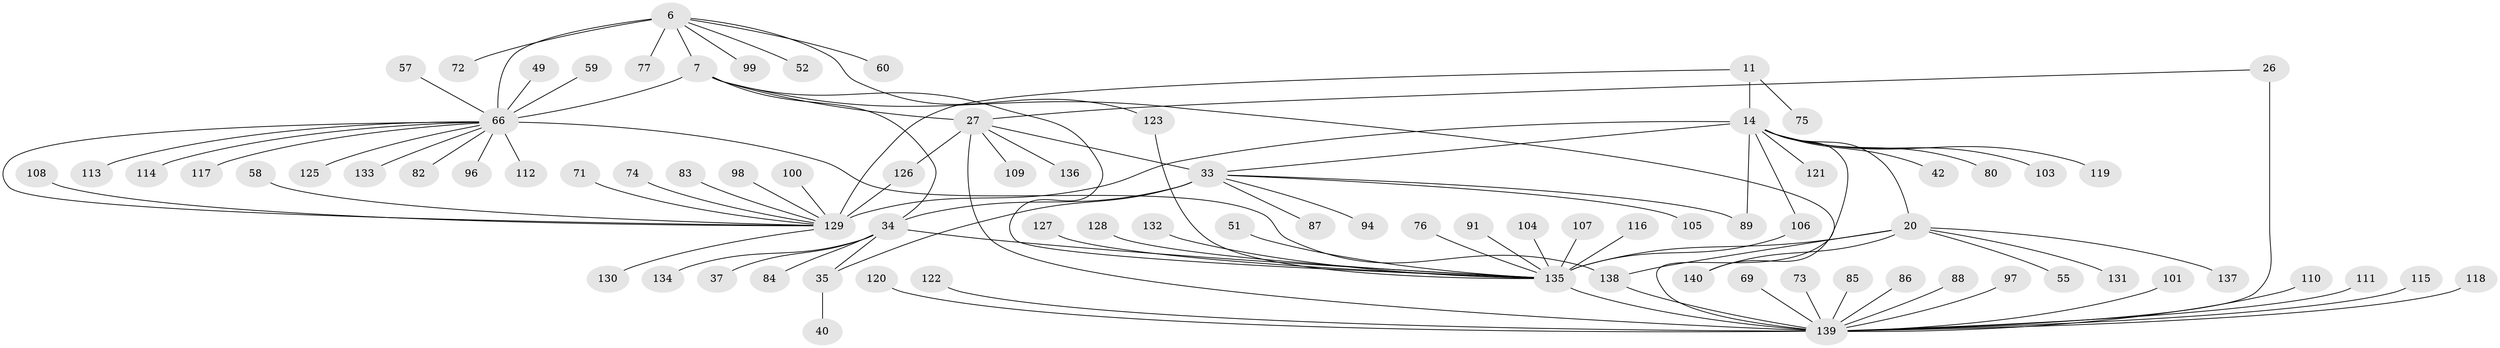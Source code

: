 // original degree distribution, {11: 0.03571428571428571, 9: 0.05, 13: 0.014285714285714285, 10: 0.02142857142857143, 7: 0.02857142857142857, 12: 0.02142857142857143, 6: 0.03571428571428571, 8: 0.03571428571428571, 14: 0.007142857142857143, 1: 0.5928571428571429, 4: 0.02142857142857143, 3: 0.05, 2: 0.08571428571428572}
// Generated by graph-tools (version 1.1) at 2025/58/03/04/25 21:58:12]
// undirected, 84 vertices, 100 edges
graph export_dot {
graph [start="1"]
  node [color=gray90,style=filled];
  6 [super="+2"];
  7 [super="+5"];
  11 [super="+10"];
  14 [super="+9+13"];
  20 [super="+19+18"];
  26 [super="+25"];
  27 [super="+24"];
  33 [super="+32"];
  34 [super="+30+31"];
  35 [super="+29"];
  37;
  40;
  42;
  49;
  51 [super="+46"];
  52;
  55;
  57;
  58;
  59;
  60;
  66 [super="+4+36+38+45"];
  69;
  71;
  72;
  73 [super="+64"];
  74;
  75;
  76 [super="+47"];
  77;
  80;
  82;
  83;
  84;
  85;
  86 [super="+56"];
  87;
  88;
  89 [super="+68+78"];
  91;
  94;
  96;
  97;
  98;
  99;
  100;
  101;
  103;
  104;
  105;
  106;
  107;
  108 [super="+90+102"];
  109 [super="+93"];
  110;
  111;
  112;
  113;
  114;
  115;
  116;
  117;
  118;
  119;
  120;
  121;
  122;
  123;
  125;
  126;
  127;
  128;
  129 [super="+70+12+53+54"];
  130;
  131;
  132;
  133;
  134;
  135 [super="+44+21"];
  136;
  137;
  138 [super="+92+95"];
  139 [super="+81+28+23+61+67"];
  140 [super="+124"];
  6 -- 7 [weight=4];
  6 -- 60;
  6 -- 72;
  6 -- 123;
  6 -- 99;
  6 -- 77;
  6 -- 52;
  6 -- 66 [weight=6];
  7 -- 34;
  7 -- 27;
  7 -- 135 [weight=2];
  7 -- 140;
  7 -- 66 [weight=6];
  11 -- 14 [weight=6];
  11 -- 75;
  11 -- 129 [weight=4];
  14 -- 106;
  14 -- 42;
  14 -- 119;
  14 -- 121;
  14 -- 33;
  14 -- 80;
  14 -- 20;
  14 -- 103;
  14 -- 139 [weight=2];
  14 -- 89;
  14 -- 129 [weight=6];
  20 -- 55;
  20 -- 138 [weight=2];
  20 -- 135 [weight=12];
  20 -- 131;
  20 -- 137;
  20 -- 140;
  26 -- 27 [weight=4];
  26 -- 139 [weight=6];
  27 -- 33;
  27 -- 136;
  27 -- 126;
  27 -- 139 [weight=6];
  27 -- 109;
  33 -- 34 [weight=6];
  33 -- 35 [weight=4];
  33 -- 87;
  33 -- 94;
  33 -- 105;
  33 -- 89;
  34 -- 35 [weight=6];
  34 -- 37;
  34 -- 84;
  34 -- 134;
  34 -- 135;
  35 -- 40;
  49 -- 66;
  51 -- 135;
  57 -- 66;
  58 -- 129;
  59 -- 66;
  66 -- 133;
  66 -- 138;
  66 -- 82;
  66 -- 96;
  66 -- 112;
  66 -- 113;
  66 -- 114;
  66 -- 117;
  66 -- 125;
  66 -- 129;
  69 -- 139;
  71 -- 129;
  73 -- 139;
  74 -- 129;
  76 -- 135;
  83 -- 129;
  85 -- 139;
  86 -- 139;
  88 -- 139;
  91 -- 135;
  97 -- 139;
  98 -- 129;
  100 -- 129;
  101 -- 139;
  104 -- 135;
  106 -- 135;
  107 -- 135;
  108 -- 129;
  110 -- 139;
  111 -- 139;
  115 -- 139;
  116 -- 135;
  118 -- 139;
  120 -- 139;
  122 -- 139;
  123 -- 135;
  126 -- 129;
  127 -- 135;
  128 -- 135;
  129 -- 130;
  132 -- 135;
  135 -- 139 [weight=2];
  138 -- 139;
}
